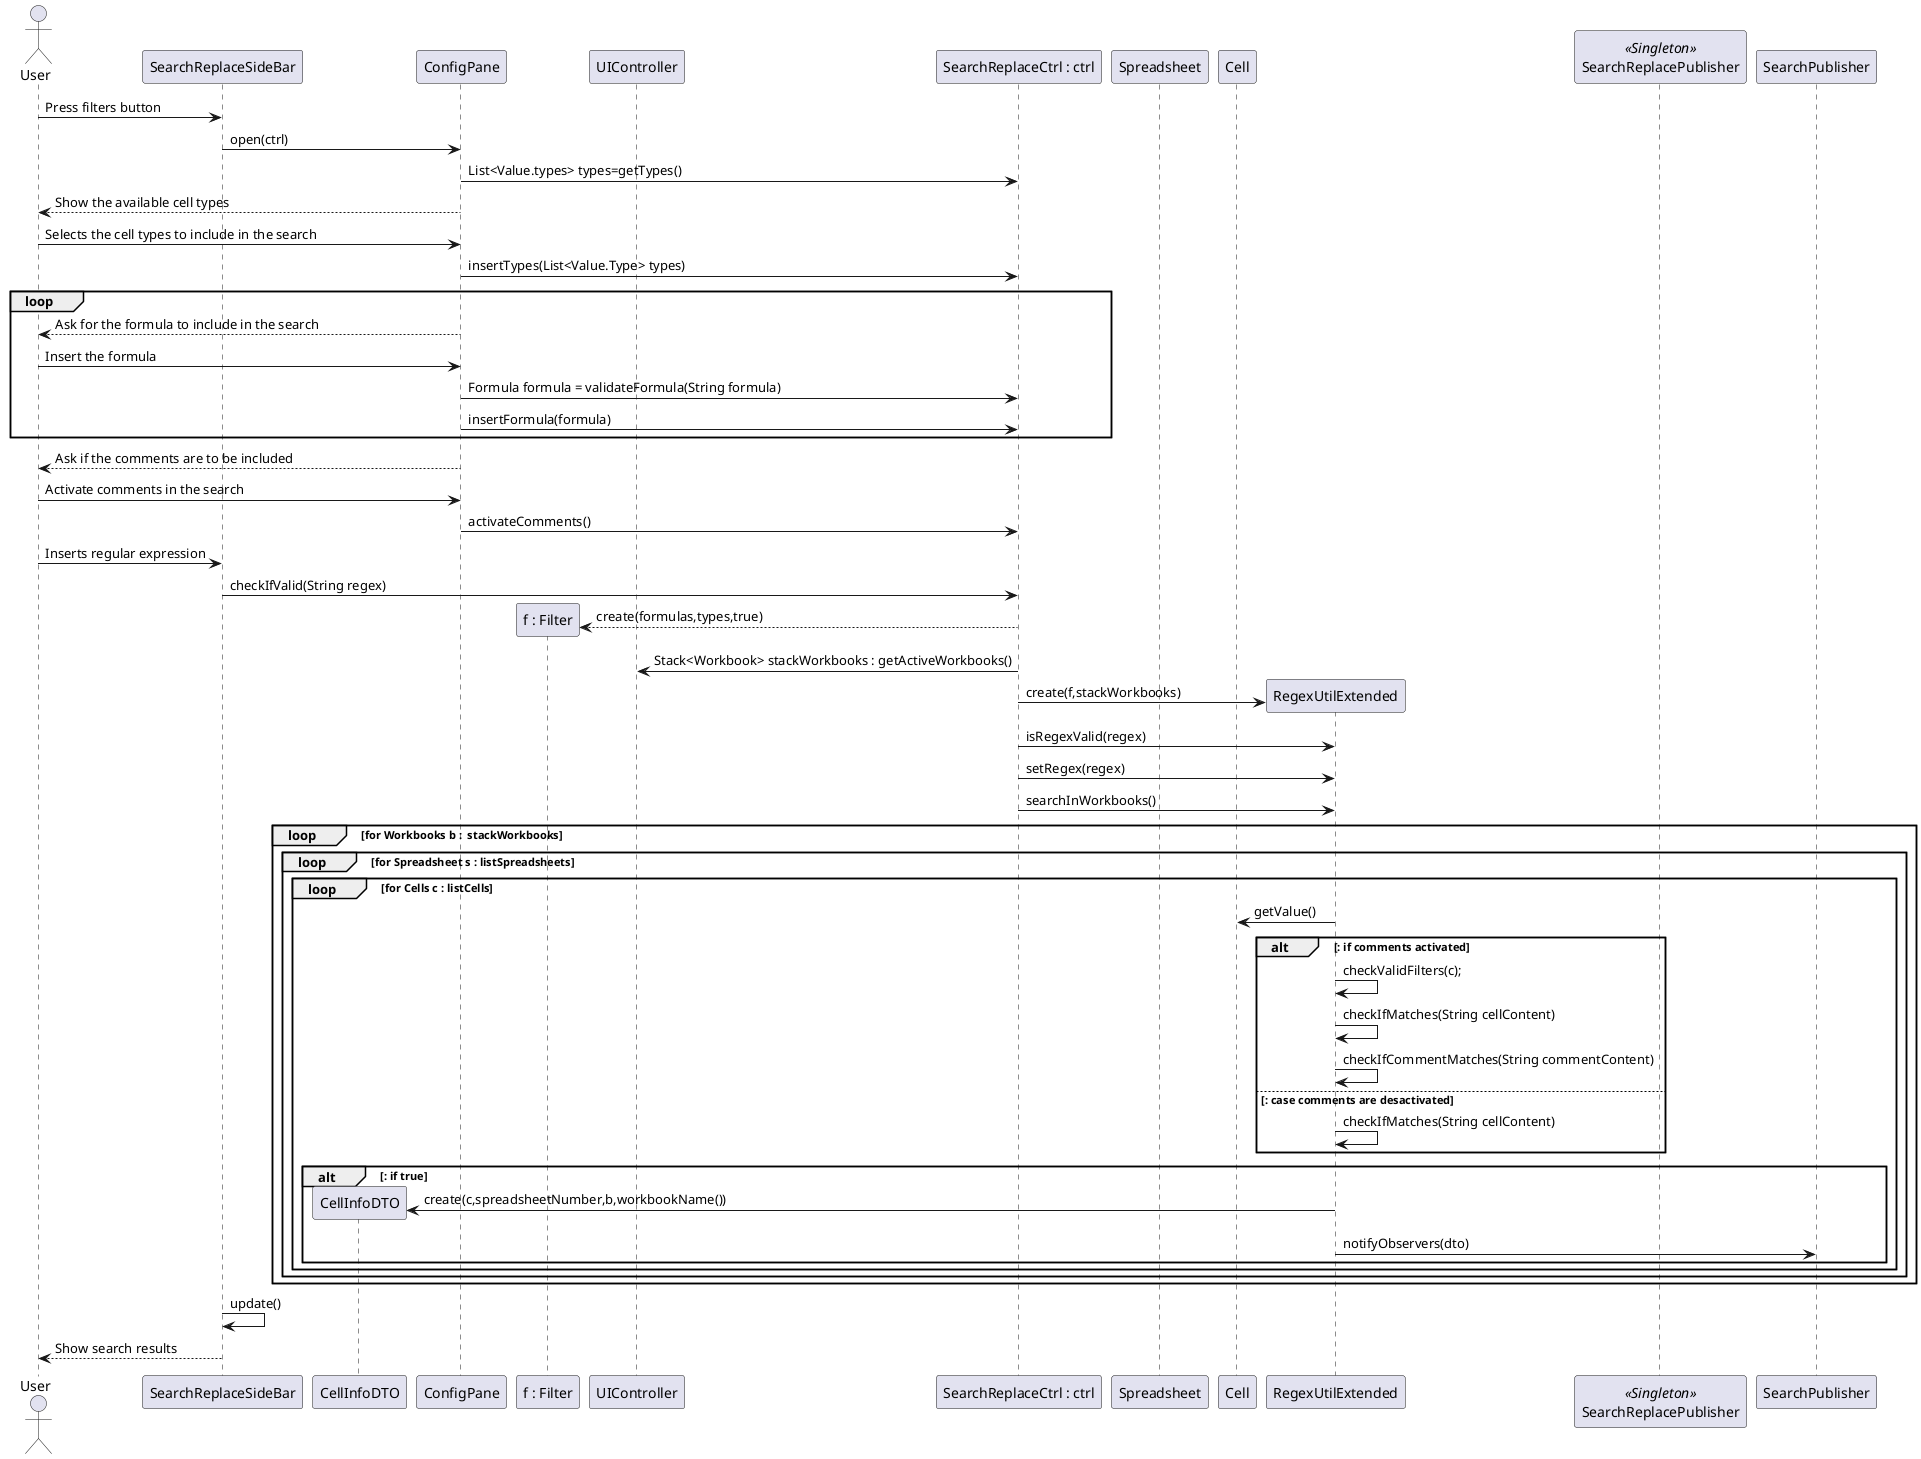 @startuml core07_03_sd.png

    actor User 
    participant "SearchReplaceSideBar" as UI
    participant "CellInfoDTO" as dto
    participant "ConfigPane" as UIC
    participant "f : Filter" as ft
    participant "UIController" as UIctrl
    participant "SearchReplaceCtrl : ctrl" as ctrl
    participant "Spreadsheet" as sheet
    participant "Cell" as cll
    participant "RegexUtilExtended" as util
    participant "SearchReplacePublisher" <<Singleton>>
    
    User -> UI : Press filters button
    UI -> UIC : open(ctrl)
    UIC -> ctrl: List<Value.types> types=getTypes()
    User <-- UIC : Show the available cell types
    User -> UIC : Selects the cell types to include in the search
    UIC -> ctrl: insertTypes(List<Value.Type> types)
    loop
    User <-- UIC : Ask for the formula to include in the search
    User -> UIC : Insert the formula
    UIC->ctrl: Formula formula = validateFormula(String formula) 
    UIC -> ctrl: insertFormula(formula)
    end
    User <-- UIC : Ask if the comments are to be included
    User -> UIC : Activate comments in the search
    UIC->ctrl : activateComments()
    User -> UI : Inserts regular expression
    UI -> ctrl : checkIfValid(String regex)
    create ft
    ctrl-->ft: create(formulas,types,true)
    ctrl -> UIctrl : Stack<Workbook> stackWorkbooks : getActiveWorkbooks()
    create util 
    ctrl -> util: create(f,stackWorkbooks)
    ctrl -> util : isRegexValid(regex)
    ctrl -> util : setRegex(regex)
    ctrl -> util : searchInWorkbooks()
    loop for Workbooks b :  stackWorkbooks
    loop for Spreadsheet s : listSpreadsheets
    loop for Cells c : listCells
    util -> cll : getValue()
    alt : if comments activated
    util -> util : checkValidFilters(c);
    util -> util : checkIfMatches(String cellContent)
    util -> util : checkIfCommentMatches(String commentContent)
    else : case comments are desactivated
    util -> util : checkIfMatches(String cellContent)
    end
    alt : if true
    create dto
    util  -> dto : create(c,spreadsheetNumber,b,workbookName())
    util-> SearchPublisher : notifyObservers(dto)
    end
    end
    end
    end
    UI -> UI : update()
    UI-->User: Show search results

    
@enduml
